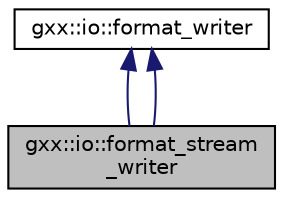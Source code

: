 digraph "gxx::io::format_stream_writer"
{
  edge [fontname="Helvetica",fontsize="10",labelfontname="Helvetica",labelfontsize="10"];
  node [fontname="Helvetica",fontsize="10",shape=record];
  Node1 [label="gxx::io::format_stream\l_writer",height=0.2,width=0.4,color="black", fillcolor="grey75", style="filled", fontcolor="black"];
  Node2 -> Node1 [dir="back",color="midnightblue",fontsize="10",style="solid",fontname="Helvetica"];
  Node2 [label="gxx::io::format_writer",height=0.2,width=0.4,color="black", fillcolor="white", style="filled",URL="$classgxx_1_1io_1_1format__writer.html"];
  Node2 -> Node1 [dir="back",color="midnightblue",fontsize="10",style="solid",fontname="Helvetica"];
}
